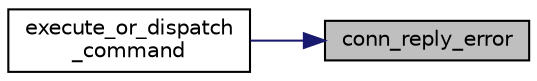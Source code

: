 digraph "conn_reply_error"
{
 // LATEX_PDF_SIZE
  edge [fontname="Helvetica",fontsize="10",labelfontname="Helvetica",labelfontsize="10"];
  node [fontname="Helvetica",fontsize="10",shape=record];
  rankdir="RL";
  Node1 [label="conn_reply_error",height=0.2,width=0.4,color="black", fillcolor="grey75", style="filled", fontcolor="black",tooltip=" "];
  Node1 -> Node2 [dir="back",color="midnightblue",fontsize="10",style="solid",fontname="Helvetica"];
  Node2 [label="execute_or_dispatch\l_command",height=0.2,width=0.4,color="black", fillcolor="white", style="filled",URL="$session_8h.html#a9dcb5686c0d416538ac1189e62207638",tooltip=" "];
}
